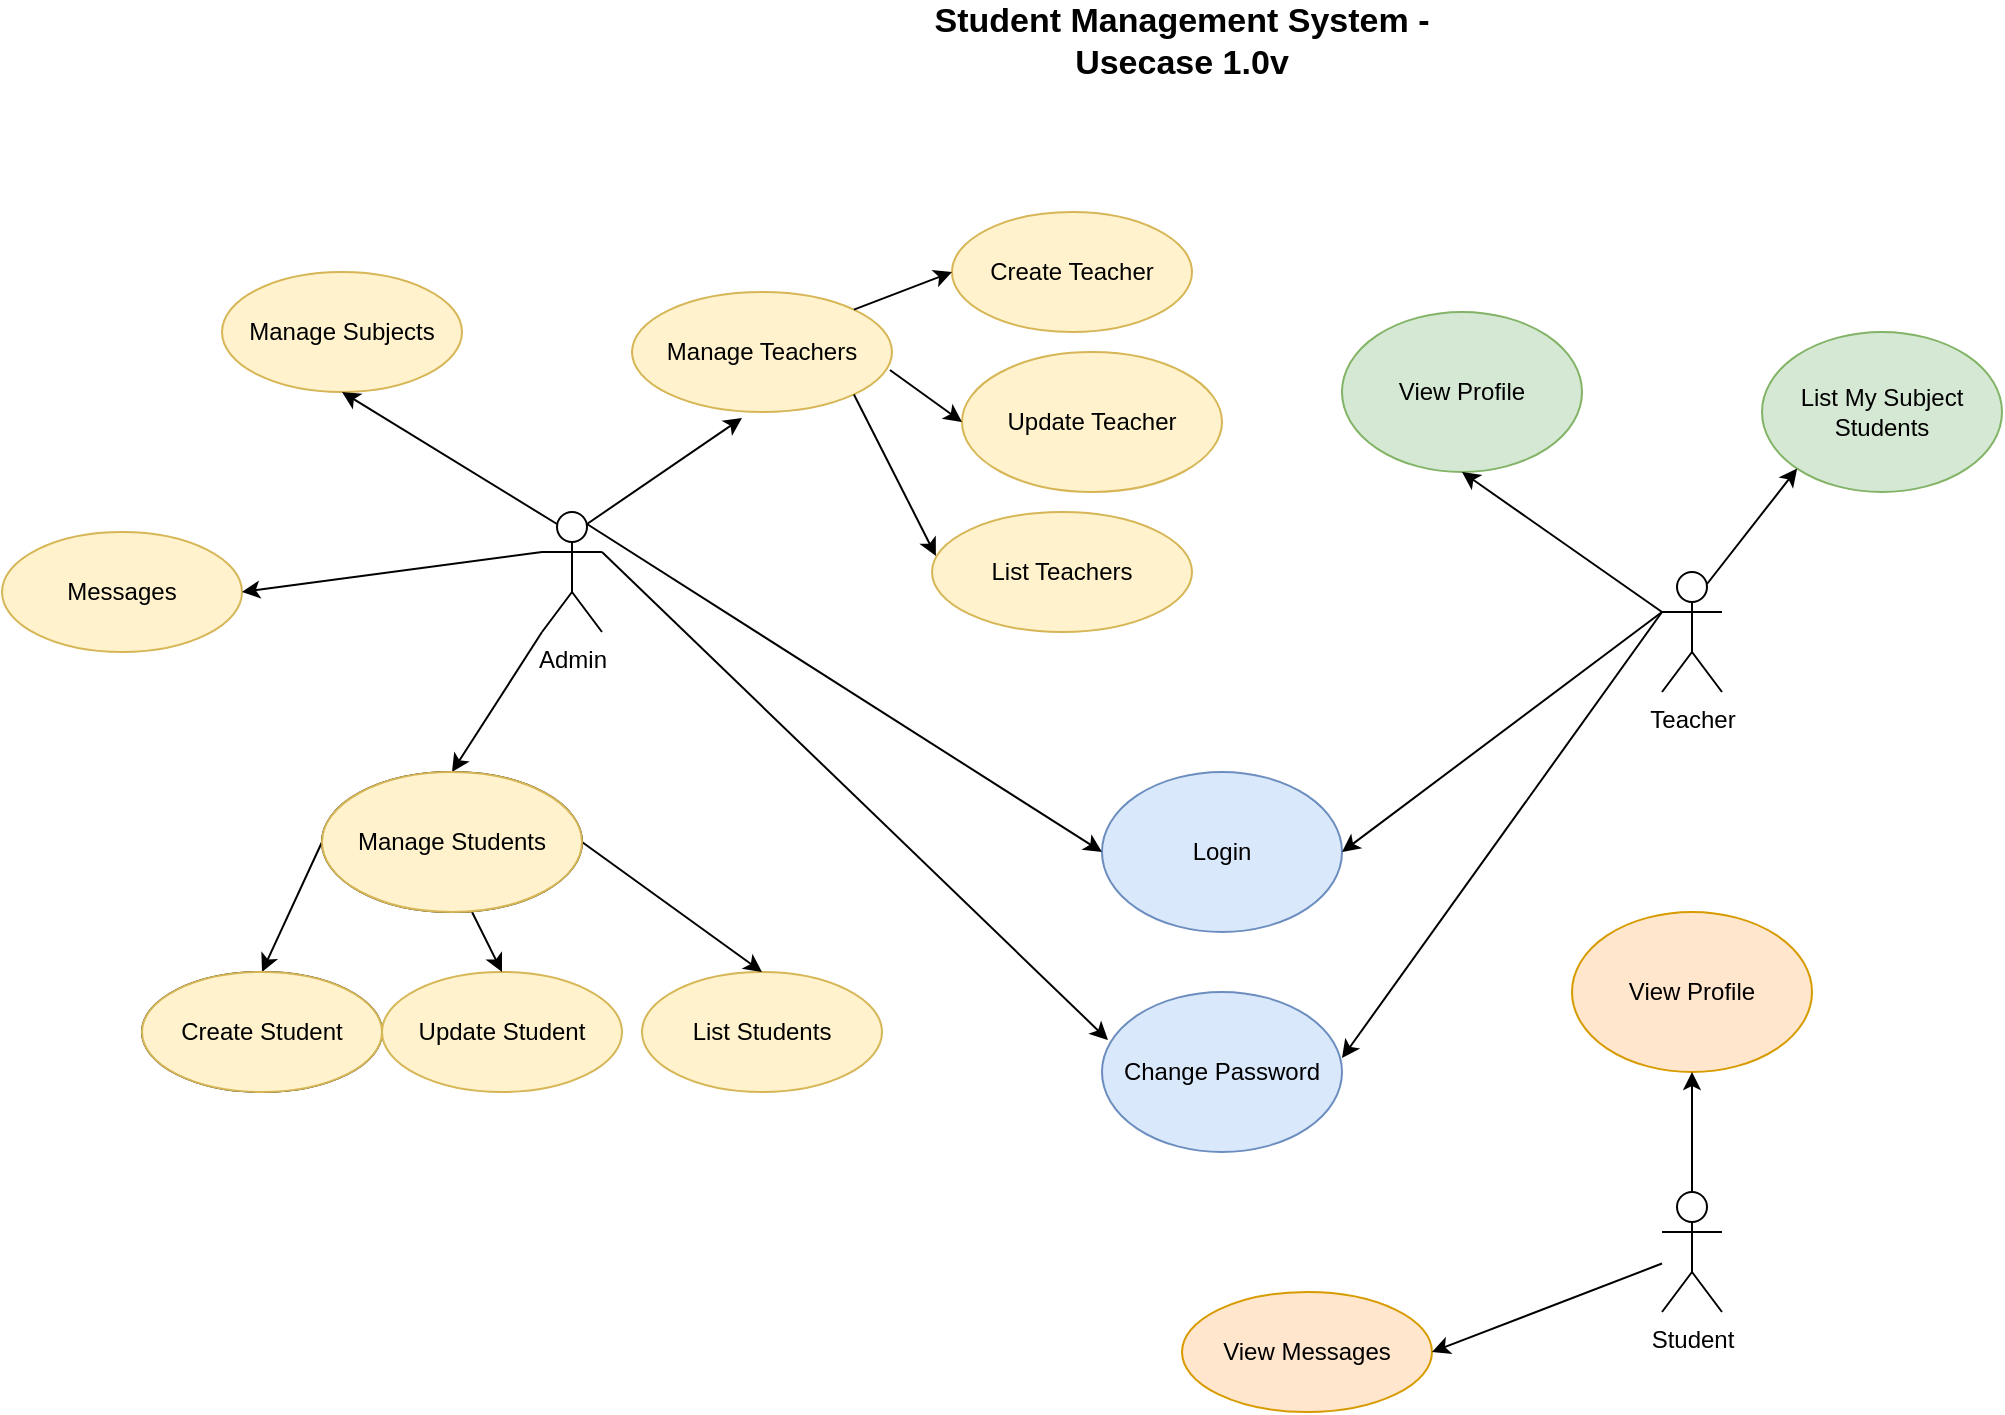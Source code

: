 <mxfile version="16.5.6" type="device"><diagram id="Qxavoe45kz-9r-TBX5KO" name="Page-1"><mxGraphModel dx="2272" dy="794" grid="1" gridSize="10" guides="1" tooltips="1" connect="1" arrows="1" fold="1" page="1" pageScale="1" pageWidth="850" pageHeight="1100" math="0" shadow="0"><root><mxCell id="0"/><mxCell id="1" parent="0"/><mxCell id="z4M5Dxsn3mjbPmMy5MvP-1" value="Admin" style="shape=umlActor;verticalLabelPosition=bottom;verticalAlign=top;html=1;outlineConnect=0;" vertex="1" parent="1"><mxGeometry x="230" y="320" width="30" height="60" as="geometry"/></mxCell><mxCell id="z4M5Dxsn3mjbPmMy5MvP-2" value="Student Management System - Usecase 1.0v" style="text;html=1;strokeColor=none;fillColor=none;align=center;verticalAlign=middle;whiteSpace=wrap;rounded=0;fontStyle=1;horizontal=1;fontSize=17;" vertex="1" parent="1"><mxGeometry x="400" y="70" width="300" height="30" as="geometry"/></mxCell><mxCell id="z4M5Dxsn3mjbPmMy5MvP-3" value="Manage Subjects" style="ellipse;whiteSpace=wrap;html=1;fontSize=12;fillColor=#fff2cc;strokeColor=#d6b656;" vertex="1" parent="1"><mxGeometry x="70" y="200" width="120" height="60" as="geometry"/></mxCell><mxCell id="z4M5Dxsn3mjbPmMy5MvP-4" value="" style="endArrow=classic;html=1;rounded=0;fontSize=12;entryX=0.5;entryY=1;entryDx=0;entryDy=0;exitX=0.25;exitY=0.1;exitDx=0;exitDy=0;exitPerimeter=0;" edge="1" parent="1" source="z4M5Dxsn3mjbPmMy5MvP-1" target="z4M5Dxsn3mjbPmMy5MvP-3"><mxGeometry width="50" height="50" relative="1" as="geometry"><mxPoint x="150" y="380" as="sourcePoint"/><mxPoint x="200" y="330" as="targetPoint"/></mxGeometry></mxCell><mxCell id="z4M5Dxsn3mjbPmMy5MvP-5" value="Manage Teachers" style="ellipse;whiteSpace=wrap;html=1;fontSize=12;fillColor=#fff2cc;strokeColor=#d6b656;" vertex="1" parent="1"><mxGeometry x="275" y="210" width="130" height="60" as="geometry"/></mxCell><mxCell id="z4M5Dxsn3mjbPmMy5MvP-6" value="Create Teacher" style="ellipse;whiteSpace=wrap;html=1;fontSize=12;fillColor=#fff2cc;strokeColor=#d6b656;" vertex="1" parent="1"><mxGeometry x="435" y="170" width="120" height="60" as="geometry"/></mxCell><mxCell id="z4M5Dxsn3mjbPmMy5MvP-7" value="Update Teacher" style="ellipse;whiteSpace=wrap;html=1;fontSize=12;fillColor=#fff2cc;strokeColor=#d6b656;" vertex="1" parent="1"><mxGeometry x="440" y="240" width="130" height="70" as="geometry"/></mxCell><mxCell id="z4M5Dxsn3mjbPmMy5MvP-8" value="List Teachers" style="ellipse;whiteSpace=wrap;html=1;fontSize=12;fillColor=#fff2cc;strokeColor=#d6b656;" vertex="1" parent="1"><mxGeometry x="425" y="320" width="130" height="60" as="geometry"/></mxCell><mxCell id="z4M5Dxsn3mjbPmMy5MvP-9" value="" style="endArrow=classic;html=1;rounded=0;fontSize=12;exitX=1;exitY=0;exitDx=0;exitDy=0;entryX=0;entryY=0.5;entryDx=0;entryDy=0;" edge="1" parent="1" source="z4M5Dxsn3mjbPmMy5MvP-5" target="z4M5Dxsn3mjbPmMy5MvP-6"><mxGeometry width="50" height="50" relative="1" as="geometry"><mxPoint x="450" y="250" as="sourcePoint"/><mxPoint x="500" y="200" as="targetPoint"/></mxGeometry></mxCell><mxCell id="z4M5Dxsn3mjbPmMy5MvP-10" value="" style="endArrow=classic;html=1;rounded=0;fontSize=12;entryX=0;entryY=0.5;entryDx=0;entryDy=0;exitX=0.992;exitY=0.65;exitDx=0;exitDy=0;exitPerimeter=0;" edge="1" parent="1" source="z4M5Dxsn3mjbPmMy5MvP-5" target="z4M5Dxsn3mjbPmMy5MvP-7"><mxGeometry width="50" height="50" relative="1" as="geometry"><mxPoint x="300" y="330" as="sourcePoint"/><mxPoint x="350" y="280" as="targetPoint"/></mxGeometry></mxCell><mxCell id="z4M5Dxsn3mjbPmMy5MvP-11" value="" style="endArrow=classic;html=1;rounded=0;fontSize=12;exitX=1;exitY=1;exitDx=0;exitDy=0;entryX=0.015;entryY=0.367;entryDx=0;entryDy=0;entryPerimeter=0;" edge="1" parent="1" source="z4M5Dxsn3mjbPmMy5MvP-5" target="z4M5Dxsn3mjbPmMy5MvP-8"><mxGeometry width="50" height="50" relative="1" as="geometry"><mxPoint x="380" y="410" as="sourcePoint"/><mxPoint x="430" y="360" as="targetPoint"/></mxGeometry></mxCell><mxCell id="z4M5Dxsn3mjbPmMy5MvP-12" value="" style="endArrow=classic;html=1;rounded=0;fontSize=12;entryX=0.423;entryY=1.05;entryDx=0;entryDy=0;entryPerimeter=0;exitX=0.75;exitY=0.1;exitDx=0;exitDy=0;exitPerimeter=0;" edge="1" parent="1" source="z4M5Dxsn3mjbPmMy5MvP-1" target="z4M5Dxsn3mjbPmMy5MvP-5"><mxGeometry width="50" height="50" relative="1" as="geometry"><mxPoint x="310" y="430" as="sourcePoint"/><mxPoint x="360" y="380" as="targetPoint"/></mxGeometry></mxCell><mxCell id="z4M5Dxsn3mjbPmMy5MvP-13" value="Manage Students" style="ellipse;whiteSpace=wrap;html=1;fontSize=12;" vertex="1" parent="1"><mxGeometry x="120" y="450" width="130" height="70" as="geometry"/></mxCell><mxCell id="z4M5Dxsn3mjbPmMy5MvP-14" value="Create Student" style="ellipse;whiteSpace=wrap;html=1;fontSize=12;" vertex="1" parent="1"><mxGeometry x="30" y="550" width="120" height="60" as="geometry"/></mxCell><mxCell id="z4M5Dxsn3mjbPmMy5MvP-15" value="Update Student" style="ellipse;whiteSpace=wrap;html=1;fontSize=12;fillColor=#fff2cc;strokeColor=#d6b656;" vertex="1" parent="1"><mxGeometry x="150" y="550" width="120" height="60" as="geometry"/></mxCell><mxCell id="z4M5Dxsn3mjbPmMy5MvP-16" value="List Students" style="ellipse;whiteSpace=wrap;html=1;fontSize=12;fillColor=#fff2cc;strokeColor=#d6b656;" vertex="1" parent="1"><mxGeometry x="280" y="550" width="120" height="60" as="geometry"/></mxCell><mxCell id="z4M5Dxsn3mjbPmMy5MvP-18" value="" style="endArrow=classic;html=1;rounded=0;fontSize=12;entryX=0.5;entryY=0;entryDx=0;entryDy=0;exitX=0;exitY=1;exitDx=0;exitDy=0;exitPerimeter=0;" edge="1" parent="1" source="z4M5Dxsn3mjbPmMy5MvP-1" target="z4M5Dxsn3mjbPmMy5MvP-13"><mxGeometry width="50" height="50" relative="1" as="geometry"><mxPoint x="280" y="510" as="sourcePoint"/><mxPoint x="330" y="460" as="targetPoint"/></mxGeometry></mxCell><mxCell id="z4M5Dxsn3mjbPmMy5MvP-19" value="" style="endArrow=classic;html=1;rounded=0;fontSize=12;exitX=0;exitY=0.5;exitDx=0;exitDy=0;entryX=0.5;entryY=0;entryDx=0;entryDy=0;" edge="1" parent="1" source="z4M5Dxsn3mjbPmMy5MvP-13" target="z4M5Dxsn3mjbPmMy5MvP-14"><mxGeometry width="50" height="50" relative="1" as="geometry"><mxPoint y="500" as="sourcePoint"/><mxPoint x="50" y="450" as="targetPoint"/></mxGeometry></mxCell><mxCell id="z4M5Dxsn3mjbPmMy5MvP-20" value="" style="endArrow=classic;html=1;rounded=0;fontSize=12;exitX=0.577;exitY=1;exitDx=0;exitDy=0;exitPerimeter=0;entryX=0.5;entryY=0;entryDx=0;entryDy=0;" edge="1" parent="1" source="z4M5Dxsn3mjbPmMy5MvP-13" target="z4M5Dxsn3mjbPmMy5MvP-15"><mxGeometry width="50" height="50" relative="1" as="geometry"><mxPoint x="250" y="580" as="sourcePoint"/><mxPoint x="300" y="530" as="targetPoint"/></mxGeometry></mxCell><mxCell id="z4M5Dxsn3mjbPmMy5MvP-21" value="" style="endArrow=classic;html=1;rounded=0;fontSize=12;entryX=0.5;entryY=0;entryDx=0;entryDy=0;exitX=1;exitY=0.5;exitDx=0;exitDy=0;" edge="1" parent="1" source="z4M5Dxsn3mjbPmMy5MvP-13" target="z4M5Dxsn3mjbPmMy5MvP-16"><mxGeometry width="50" height="50" relative="1" as="geometry"><mxPoint x="330" y="530" as="sourcePoint"/><mxPoint x="380" y="480" as="targetPoint"/></mxGeometry></mxCell><mxCell id="z4M5Dxsn3mjbPmMy5MvP-22" value="Login" style="ellipse;whiteSpace=wrap;html=1;fontSize=12;fillColor=#dae8fc;strokeColor=#6c8ebf;" vertex="1" parent="1"><mxGeometry x="510" y="450" width="120" height="80" as="geometry"/></mxCell><mxCell id="z4M5Dxsn3mjbPmMy5MvP-23" value="Change Password" style="ellipse;whiteSpace=wrap;html=1;fontSize=12;fillColor=#dae8fc;strokeColor=#6c8ebf;" vertex="1" parent="1"><mxGeometry x="510" y="560" width="120" height="80" as="geometry"/></mxCell><mxCell id="z4M5Dxsn3mjbPmMy5MvP-24" value="" style="endArrow=classic;html=1;rounded=0;fontSize=12;exitX=0.75;exitY=0.1;exitDx=0;exitDy=0;exitPerimeter=0;entryX=0;entryY=0.5;entryDx=0;entryDy=0;" edge="1" parent="1" source="z4M5Dxsn3mjbPmMy5MvP-1" target="z4M5Dxsn3mjbPmMy5MvP-22"><mxGeometry width="50" height="50" relative="1" as="geometry"><mxPoint x="380" y="460" as="sourcePoint"/><mxPoint x="430" y="410" as="targetPoint"/></mxGeometry></mxCell><mxCell id="z4M5Dxsn3mjbPmMy5MvP-25" value="" style="endArrow=classic;html=1;rounded=0;fontSize=12;exitX=1;exitY=0.333;exitDx=0;exitDy=0;exitPerimeter=0;entryX=0.025;entryY=0.3;entryDx=0;entryDy=0;entryPerimeter=0;" edge="1" parent="1" source="z4M5Dxsn3mjbPmMy5MvP-1" target="z4M5Dxsn3mjbPmMy5MvP-23"><mxGeometry width="50" height="50" relative="1" as="geometry"><mxPoint x="390" y="540" as="sourcePoint"/><mxPoint x="440" y="490" as="targetPoint"/></mxGeometry></mxCell><mxCell id="z4M5Dxsn3mjbPmMy5MvP-26" value="Teacher" style="shape=umlActor;verticalLabelPosition=bottom;verticalAlign=top;html=1;outlineConnect=0;fontSize=12;" vertex="1" parent="1"><mxGeometry x="790" y="350" width="30" height="60" as="geometry"/></mxCell><mxCell id="z4M5Dxsn3mjbPmMy5MvP-27" value="" style="endArrow=classic;html=1;rounded=0;fontSize=12;exitX=0;exitY=0.333;exitDx=0;exitDy=0;exitPerimeter=0;entryX=1;entryY=0.5;entryDx=0;entryDy=0;" edge="1" parent="1" source="z4M5Dxsn3mjbPmMy5MvP-26" target="z4M5Dxsn3mjbPmMy5MvP-22"><mxGeometry width="50" height="50" relative="1" as="geometry"><mxPoint x="650" y="440" as="sourcePoint"/><mxPoint x="700" y="390" as="targetPoint"/></mxGeometry></mxCell><mxCell id="z4M5Dxsn3mjbPmMy5MvP-28" value="" style="endArrow=classic;html=1;rounded=0;fontSize=12;exitX=0;exitY=0.333;exitDx=0;exitDy=0;exitPerimeter=0;entryX=1;entryY=0.413;entryDx=0;entryDy=0;entryPerimeter=0;" edge="1" parent="1" source="z4M5Dxsn3mjbPmMy5MvP-26" target="z4M5Dxsn3mjbPmMy5MvP-23"><mxGeometry width="50" height="50" relative="1" as="geometry"><mxPoint x="700" y="620" as="sourcePoint"/><mxPoint x="750" y="570" as="targetPoint"/></mxGeometry></mxCell><mxCell id="z4M5Dxsn3mjbPmMy5MvP-29" value="View Profile" style="ellipse;whiteSpace=wrap;html=1;fontSize=12;fillColor=#d5e8d4;strokeColor=#82b366;" vertex="1" parent="1"><mxGeometry x="630" y="220" width="120" height="80" as="geometry"/></mxCell><mxCell id="z4M5Dxsn3mjbPmMy5MvP-30" value="" style="endArrow=classic;html=1;rounded=0;fontSize=12;entryX=0.5;entryY=1;entryDx=0;entryDy=0;exitX=0;exitY=0.333;exitDx=0;exitDy=0;exitPerimeter=0;" edge="1" parent="1" source="z4M5Dxsn3mjbPmMy5MvP-26" target="z4M5Dxsn3mjbPmMy5MvP-29"><mxGeometry width="50" height="50" relative="1" as="geometry"><mxPoint x="805" y="360" as="sourcePoint"/><mxPoint x="770" y="320" as="targetPoint"/></mxGeometry></mxCell><mxCell id="z4M5Dxsn3mjbPmMy5MvP-31" value="List My Subject Students" style="ellipse;whiteSpace=wrap;html=1;fontSize=12;fillColor=#d5e8d4;strokeColor=#82b366;" vertex="1" parent="1"><mxGeometry x="840" y="230" width="120" height="80" as="geometry"/></mxCell><mxCell id="z4M5Dxsn3mjbPmMy5MvP-32" value="" style="endArrow=classic;html=1;rounded=0;fontSize=12;entryX=0;entryY=1;entryDx=0;entryDy=0;exitX=0.75;exitY=0.1;exitDx=0;exitDy=0;exitPerimeter=0;" edge="1" parent="1" source="z4M5Dxsn3mjbPmMy5MvP-26" target="z4M5Dxsn3mjbPmMy5MvP-31"><mxGeometry width="50" height="50" relative="1" as="geometry"><mxPoint x="840" y="410" as="sourcePoint"/><mxPoint x="890" y="360" as="targetPoint"/></mxGeometry></mxCell><mxCell id="z4M5Dxsn3mjbPmMy5MvP-33" value="Student" style="shape=umlActor;verticalLabelPosition=bottom;verticalAlign=top;html=1;outlineConnect=0;fontSize=12;" vertex="1" parent="1"><mxGeometry x="790" y="660" width="30" height="60" as="geometry"/></mxCell><mxCell id="z4M5Dxsn3mjbPmMy5MvP-34" value="View Profile" style="ellipse;whiteSpace=wrap;html=1;fontSize=12;fillColor=#ffe6cc;strokeColor=#d79b00;" vertex="1" parent="1"><mxGeometry x="745" y="520" width="120" height="80" as="geometry"/></mxCell><mxCell id="z4M5Dxsn3mjbPmMy5MvP-35" value="Messages" style="ellipse;whiteSpace=wrap;html=1;fontSize=12;fillColor=#fff2cc;strokeColor=#d6b656;" vertex="1" parent="1"><mxGeometry x="-40" y="330" width="120" height="60" as="geometry"/></mxCell><mxCell id="z4M5Dxsn3mjbPmMy5MvP-36" value="" style="endArrow=classic;html=1;rounded=0;fontSize=12;entryX=1;entryY=0.5;entryDx=0;entryDy=0;exitX=0;exitY=0.333;exitDx=0;exitDy=0;exitPerimeter=0;" edge="1" parent="1" source="z4M5Dxsn3mjbPmMy5MvP-1" target="z4M5Dxsn3mjbPmMy5MvP-35"><mxGeometry width="50" height="50" relative="1" as="geometry"><mxPoint x="110" y="410" as="sourcePoint"/><mxPoint x="160" y="360" as="targetPoint"/></mxGeometry></mxCell><mxCell id="z4M5Dxsn3mjbPmMy5MvP-37" value="" style="endArrow=classic;html=1;rounded=0;fontSize=12;entryX=0.5;entryY=1;entryDx=0;entryDy=0;exitX=0.5;exitY=0;exitDx=0;exitDy=0;exitPerimeter=0;" edge="1" parent="1" source="z4M5Dxsn3mjbPmMy5MvP-33" target="z4M5Dxsn3mjbPmMy5MvP-34"><mxGeometry width="50" height="50" relative="1" as="geometry"><mxPoint x="690" y="720" as="sourcePoint"/><mxPoint x="740" y="670" as="targetPoint"/></mxGeometry></mxCell><mxCell id="z4M5Dxsn3mjbPmMy5MvP-38" value="View Messages" style="ellipse;whiteSpace=wrap;html=1;fontSize=12;fillColor=#ffe6cc;strokeColor=#d79b00;" vertex="1" parent="1"><mxGeometry x="550" y="710" width="125" height="60" as="geometry"/></mxCell><mxCell id="z4M5Dxsn3mjbPmMy5MvP-39" value="" style="endArrow=classic;html=1;rounded=0;fontSize=12;entryX=1;entryY=0.5;entryDx=0;entryDy=0;" edge="1" parent="1" source="z4M5Dxsn3mjbPmMy5MvP-33" target="z4M5Dxsn3mjbPmMy5MvP-38"><mxGeometry width="50" height="50" relative="1" as="geometry"><mxPoint x="700" y="700" as="sourcePoint"/><mxPoint x="750" y="650" as="targetPoint"/></mxGeometry></mxCell><mxCell id="z4M5Dxsn3mjbPmMy5MvP-40" value="Manage Students" style="ellipse;whiteSpace=wrap;html=1;fontSize=12;fillColor=#fff2cc;strokeColor=#d6b656;" vertex="1" parent="1"><mxGeometry x="120" y="450" width="130" height="70" as="geometry"/></mxCell><mxCell id="z4M5Dxsn3mjbPmMy5MvP-41" value="Create Student" style="ellipse;whiteSpace=wrap;html=1;fontSize=12;fillColor=#fff2cc;strokeColor=#d6b656;" vertex="1" parent="1"><mxGeometry x="30" y="550" width="120" height="60" as="geometry"/></mxCell></root></mxGraphModel></diagram></mxfile>